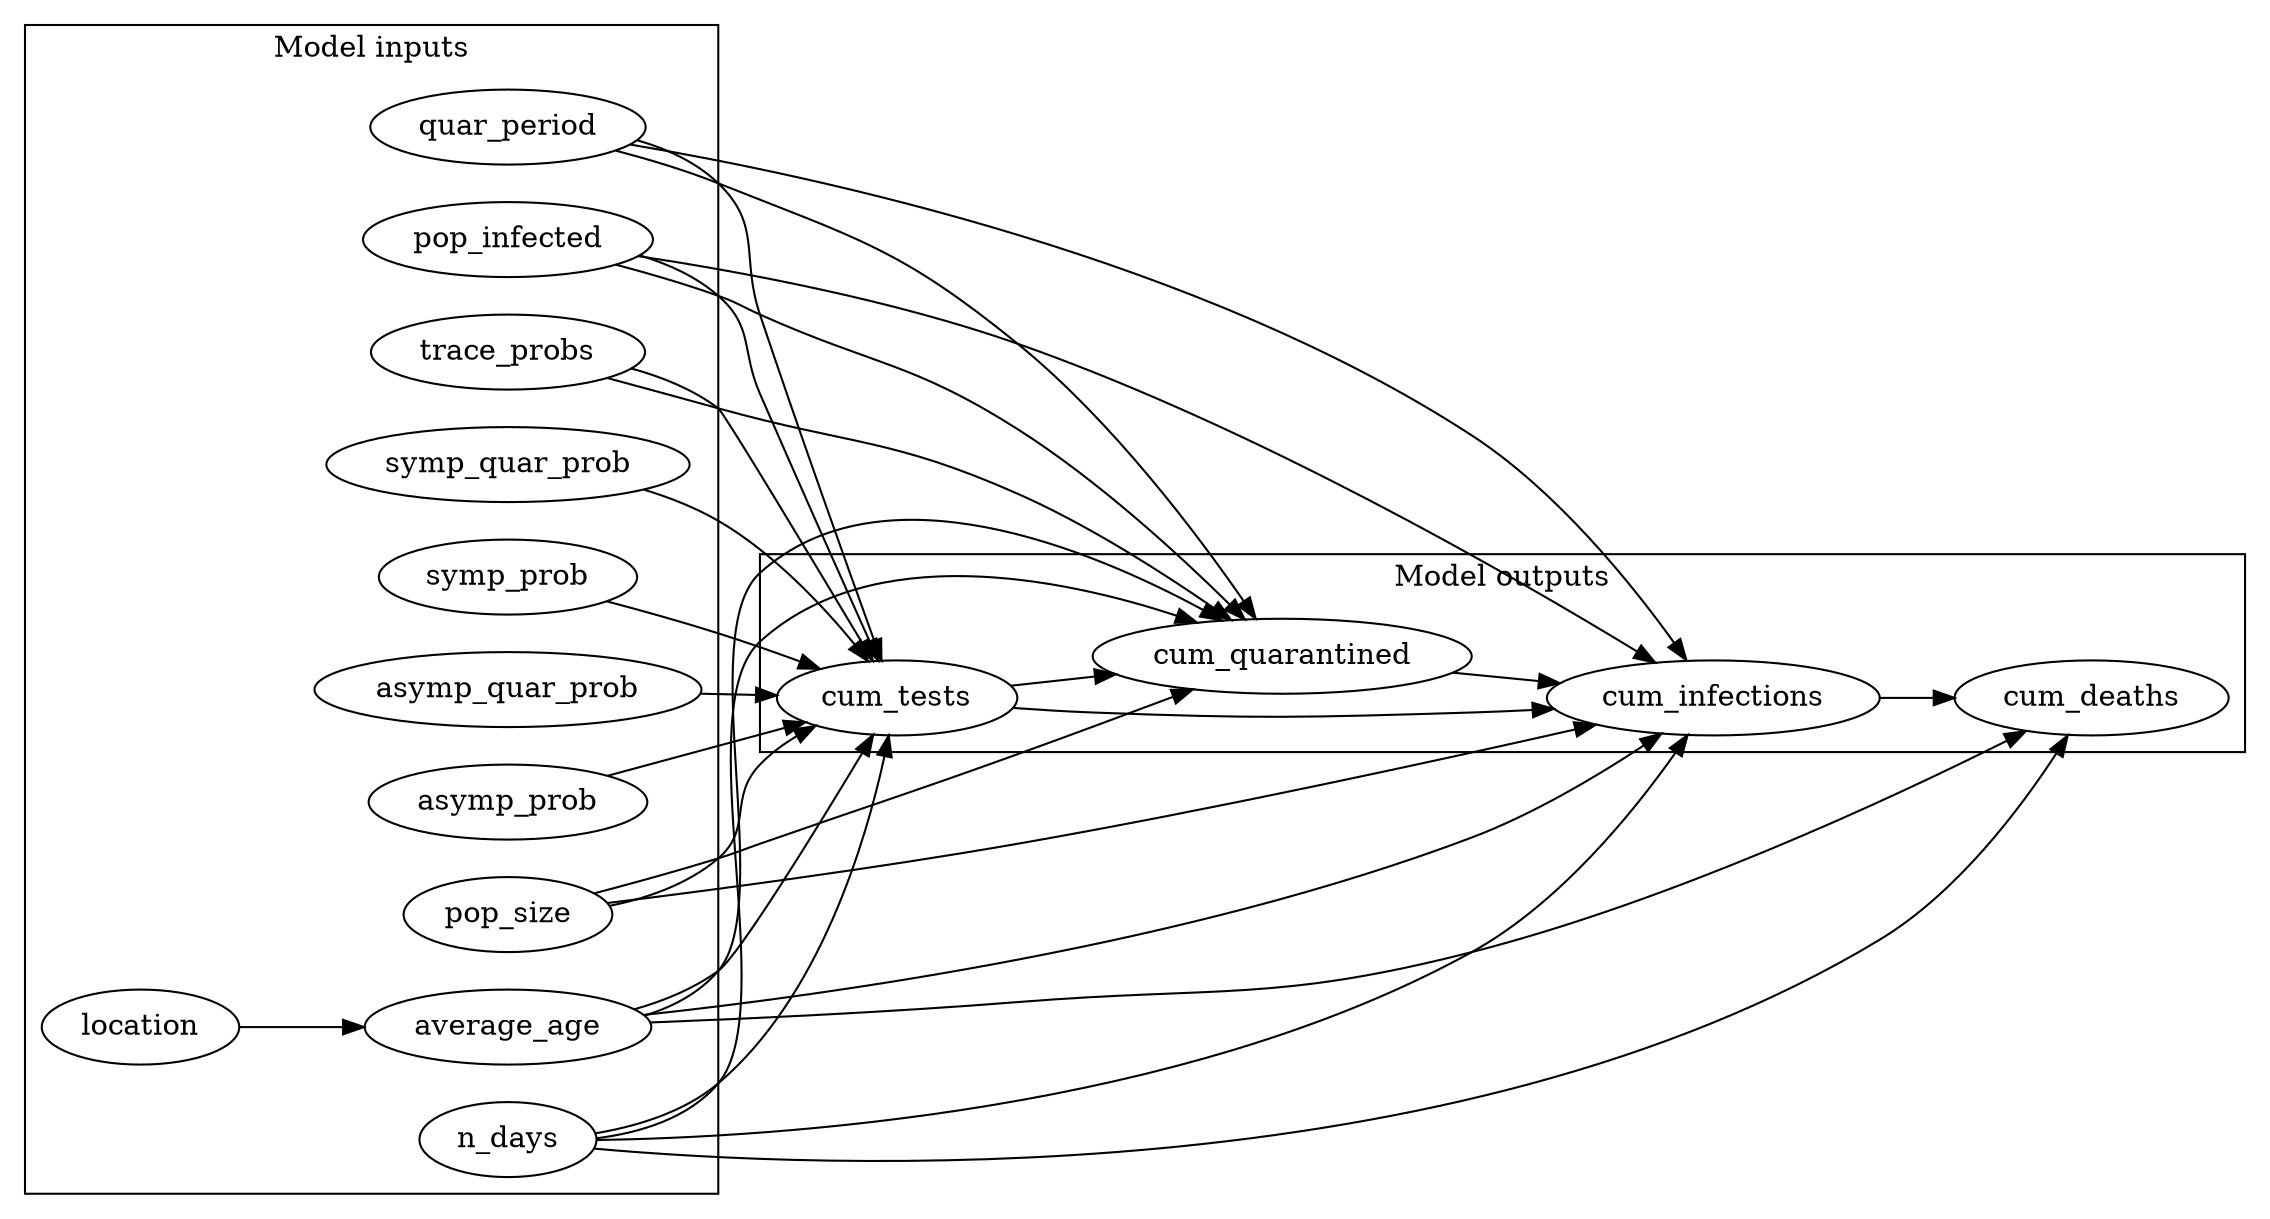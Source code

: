 digraph "" {
	graph [newrank=True,
		rankdir=LR
	];
	subgraph cluster_inputs {
		graph [label="Model inputs"];
		symp_prob;
		pop_size;
		asymp_quar_prob;
		average_age;
		asymp_prob;
		location;
		n_days;
		pop_infected;
		symp_quar_prob;
		quar_period;
		trace_probs;
	}
	subgraph cluster_outputs {
		graph [label="Model outputs"];
		cum_deaths;
		cum_quarantined;
		cum_tests;
		cum_infections;
	}
	symp_prob -> cum_tests;
	pop_size -> cum_quarantined;
	pop_size -> cum_tests;
	pop_size -> cum_infections;
	asymp_quar_prob -> cum_tests;
	average_age -> cum_deaths;
	average_age -> cum_quarantined;
	average_age -> cum_tests;
	average_age -> cum_infections;
	asymp_prob -> cum_tests;
	location -> average_age;
	n_days -> cum_deaths;
	n_days -> cum_quarantined;
	n_days -> cum_tests;
	n_days -> cum_infections;
	pop_infected -> cum_quarantined;
	pop_infected -> cum_tests;
	pop_infected -> cum_infections;
	symp_quar_prob -> cum_tests;
	quar_period -> cum_quarantined;
	quar_period -> cum_tests;
	quar_period -> cum_infections;
	trace_probs -> cum_quarantined;
	trace_probs -> cum_tests;
	cum_quarantined -> cum_infections;
	cum_tests -> cum_quarantined;
	cum_tests -> cum_infections;
	cum_infections -> cum_deaths;
}
